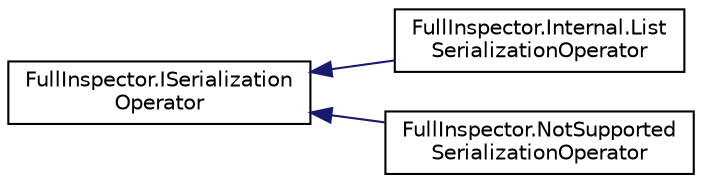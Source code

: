 digraph "Graphical Class Hierarchy"
{
  edge [fontname="Helvetica",fontsize="10",labelfontname="Helvetica",labelfontsize="10"];
  node [fontname="Helvetica",fontsize="10",shape=record];
  rankdir="LR";
  Node1 [label="FullInspector.ISerialization\lOperator",height=0.2,width=0.4,color="black", fillcolor="white", style="filled",URL="$interface_full_inspector_1_1_i_serialization_operator.html",tooltip="An ISerializationOperator provides a set of common serialization routines for serializers. "];
  Node1 -> Node2 [dir="back",color="midnightblue",fontsize="10",style="solid",fontname="Helvetica"];
  Node2 [label="FullInspector.Internal.List\lSerializationOperator",height=0.2,width=0.4,color="black", fillcolor="white", style="filled",URL="$class_full_inspector_1_1_internal_1_1_list_serialization_operator.html",tooltip="An ISerializationOperator that uses a list for reference storage. "];
  Node1 -> Node3 [dir="back",color="midnightblue",fontsize="10",style="solid",fontname="Helvetica"];
  Node3 [label="FullInspector.NotSupported\lSerializationOperator",height=0.2,width=0.4,color="black", fillcolor="white", style="filled",URL="$class_full_inspector_1_1_not_supported_serialization_operator.html",tooltip="An ISerializationOperator that just throws NotSupportedExceptions, useful when serializing an object ..."];
}
